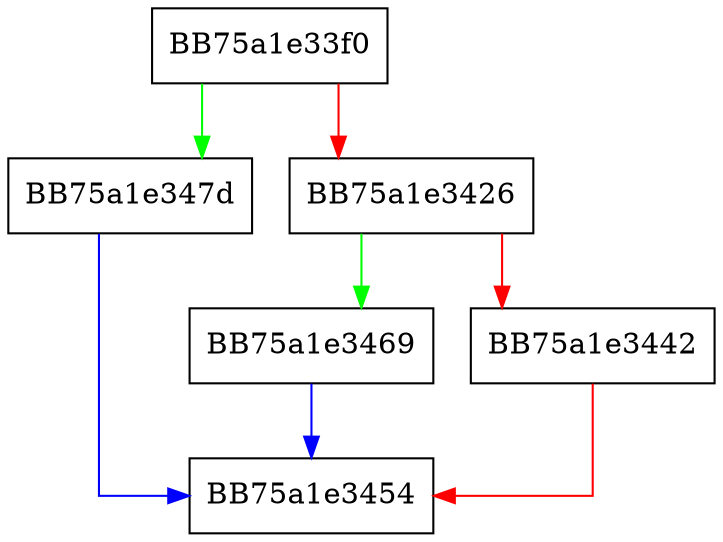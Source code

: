 digraph VisitForScan {
  node [shape="box"];
  graph [splines=ortho];
  BB75a1e33f0 -> BB75a1e347d [color="green"];
  BB75a1e33f0 -> BB75a1e3426 [color="red"];
  BB75a1e3426 -> BB75a1e3469 [color="green"];
  BB75a1e3426 -> BB75a1e3442 [color="red"];
  BB75a1e3442 -> BB75a1e3454 [color="red"];
  BB75a1e3469 -> BB75a1e3454 [color="blue"];
  BB75a1e347d -> BB75a1e3454 [color="blue"];
}